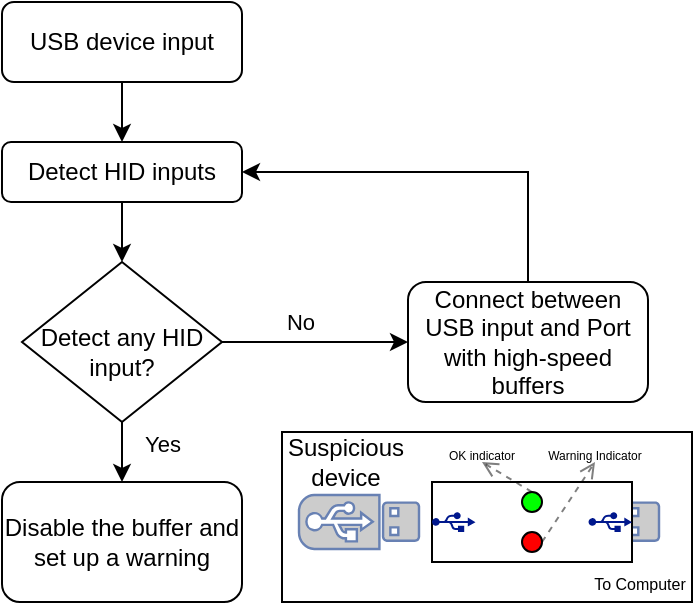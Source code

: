 <mxfile version="13.6.2" type="device"><diagram id="C5RBs43oDa-KdzZeNtuy" name="Page-1"><mxGraphModel dx="1185" dy="630" grid="1" gridSize="10" guides="1" tooltips="1" connect="1" arrows="1" fold="1" page="1" pageScale="1" pageWidth="827" pageHeight="1169" math="0" shadow="0"><root><mxCell id="WIyWlLk6GJQsqaUBKTNV-0"/><mxCell id="WIyWlLk6GJQsqaUBKTNV-1" parent="WIyWlLk6GJQsqaUBKTNV-0"/><mxCell id="Edn82D8gB_Uhk561wdNz-15" value="" style="fontColor=#0066CC;verticalAlign=top;verticalLabelPosition=bottom;labelPosition=center;align=center;html=1;outlineConnect=0;fillColor=#CCCCCC;strokeColor=#6881B3;gradientColor=none;gradientDirection=north;strokeWidth=2;shape=mxgraph.networks.usb_stick;rotation=90;" vertex="1" parent="WIyWlLk6GJQsqaUBKTNV-1"><mxGeometry x="445" y="270" width="27" height="60" as="geometry"/></mxCell><mxCell id="Edn82D8gB_Uhk561wdNz-1" style="edgeStyle=orthogonalEdgeStyle;rounded=0;orthogonalLoop=1;jettySize=auto;html=1;exitX=0.5;exitY=1;exitDx=0;exitDy=0;entryX=0.5;entryY=0;entryDx=0;entryDy=0;" edge="1" parent="WIyWlLk6GJQsqaUBKTNV-1" source="WIyWlLk6GJQsqaUBKTNV-3" target="Edn82D8gB_Uhk561wdNz-0"><mxGeometry relative="1" as="geometry"/></mxCell><mxCell id="WIyWlLk6GJQsqaUBKTNV-3" value="USB device input" style="rounded=1;whiteSpace=wrap;html=1;fontSize=12;glass=0;strokeWidth=1;shadow=0;" parent="WIyWlLk6GJQsqaUBKTNV-1" vertex="1"><mxGeometry x="160" y="40" width="120" height="40" as="geometry"/></mxCell><mxCell id="Edn82D8gB_Uhk561wdNz-4" style="edgeStyle=orthogonalEdgeStyle;rounded=0;orthogonalLoop=1;jettySize=auto;html=1;exitX=1;exitY=0.5;exitDx=0;exitDy=0;" edge="1" parent="WIyWlLk6GJQsqaUBKTNV-1" source="WIyWlLk6GJQsqaUBKTNV-6" target="WIyWlLk6GJQsqaUBKTNV-7"><mxGeometry relative="1" as="geometry"/></mxCell><mxCell id="Edn82D8gB_Uhk561wdNz-5" value="No" style="edgeLabel;html=1;align=center;verticalAlign=middle;resizable=0;points=[];" vertex="1" connectable="0" parent="Edn82D8gB_Uhk561wdNz-4"><mxGeometry x="-0.176" y="1" relative="1" as="geometry"><mxPoint y="-9" as="offset"/></mxGeometry></mxCell><mxCell id="Edn82D8gB_Uhk561wdNz-7" style="edgeStyle=orthogonalEdgeStyle;rounded=0;orthogonalLoop=1;jettySize=auto;html=1;exitX=0.5;exitY=1;exitDx=0;exitDy=0;entryX=0.5;entryY=0;entryDx=0;entryDy=0;" edge="1" parent="WIyWlLk6GJQsqaUBKTNV-1" source="WIyWlLk6GJQsqaUBKTNV-6" target="Edn82D8gB_Uhk561wdNz-6"><mxGeometry relative="1" as="geometry"/></mxCell><mxCell id="Edn82D8gB_Uhk561wdNz-8" value="Yes" style="edgeLabel;html=1;align=center;verticalAlign=middle;resizable=0;points=[];" vertex="1" connectable="0" parent="Edn82D8gB_Uhk561wdNz-7"><mxGeometry x="-0.263" y="4" relative="1" as="geometry"><mxPoint x="16" as="offset"/></mxGeometry></mxCell><mxCell id="WIyWlLk6GJQsqaUBKTNV-6" value="&lt;br&gt;Detect any HID input?" style="rhombus;whiteSpace=wrap;html=1;shadow=0;fontFamily=Helvetica;fontSize=12;align=center;strokeWidth=1;spacing=6;spacingTop=-4;" parent="WIyWlLk6GJQsqaUBKTNV-1" vertex="1"><mxGeometry x="170" y="170" width="100" height="80" as="geometry"/></mxCell><mxCell id="Edn82D8gB_Uhk561wdNz-3" style="edgeStyle=orthogonalEdgeStyle;rounded=0;orthogonalLoop=1;jettySize=auto;html=1;exitX=0.5;exitY=0;exitDx=0;exitDy=0;entryX=1;entryY=0.5;entryDx=0;entryDy=0;" edge="1" parent="WIyWlLk6GJQsqaUBKTNV-1" source="WIyWlLk6GJQsqaUBKTNV-7" target="Edn82D8gB_Uhk561wdNz-0"><mxGeometry relative="1" as="geometry"/></mxCell><mxCell id="WIyWlLk6GJQsqaUBKTNV-7" value="Connect between USB input and Port with high-speed buffers" style="rounded=1;whiteSpace=wrap;html=1;fontSize=12;glass=0;strokeWidth=1;shadow=0;" parent="WIyWlLk6GJQsqaUBKTNV-1" vertex="1"><mxGeometry x="363" y="180" width="120" height="60" as="geometry"/></mxCell><mxCell id="Edn82D8gB_Uhk561wdNz-2" style="edgeStyle=orthogonalEdgeStyle;rounded=0;orthogonalLoop=1;jettySize=auto;html=1;exitX=0.5;exitY=1;exitDx=0;exitDy=0;entryX=0.5;entryY=0;entryDx=0;entryDy=0;" edge="1" parent="WIyWlLk6GJQsqaUBKTNV-1" source="Edn82D8gB_Uhk561wdNz-0" target="WIyWlLk6GJQsqaUBKTNV-6"><mxGeometry relative="1" as="geometry"/></mxCell><mxCell id="Edn82D8gB_Uhk561wdNz-0" value="Detect HID inputs" style="rounded=1;whiteSpace=wrap;html=1;" vertex="1" parent="WIyWlLk6GJQsqaUBKTNV-1"><mxGeometry x="160" y="110" width="120" height="30" as="geometry"/></mxCell><mxCell id="Edn82D8gB_Uhk561wdNz-6" value="Disable the buffer and set up a warning" style="rounded=1;whiteSpace=wrap;html=1;" vertex="1" parent="WIyWlLk6GJQsqaUBKTNV-1"><mxGeometry x="160" y="280" width="120" height="60" as="geometry"/></mxCell><mxCell id="Edn82D8gB_Uhk561wdNz-10" value="" style="rounded=0;whiteSpace=wrap;html=1;" vertex="1" parent="WIyWlLk6GJQsqaUBKTNV-1"><mxGeometry x="375" y="280" width="100" height="40" as="geometry"/></mxCell><mxCell id="Edn82D8gB_Uhk561wdNz-11" value="" style="aspect=fixed;pointerEvents=1;shadow=0;dashed=0;html=1;strokeColor=none;labelPosition=center;verticalLabelPosition=bottom;verticalAlign=top;align=center;fillColor=#00188D;shape=mxgraph.mscae.enterprise.usb" vertex="1" parent="WIyWlLk6GJQsqaUBKTNV-1"><mxGeometry x="375" y="295" width="21.74" height="10" as="geometry"/></mxCell><mxCell id="Edn82D8gB_Uhk561wdNz-13" value="" style="aspect=fixed;pointerEvents=1;shadow=0;dashed=0;html=1;strokeColor=none;labelPosition=center;verticalLabelPosition=bottom;verticalAlign=top;align=center;fillColor=#00188D;shape=mxgraph.mscae.enterprise.usb" vertex="1" parent="WIyWlLk6GJQsqaUBKTNV-1"><mxGeometry x="453.26" y="295" width="21.74" height="10" as="geometry"/></mxCell><mxCell id="Edn82D8gB_Uhk561wdNz-14" value="" style="fontColor=#0066CC;verticalAlign=top;verticalLabelPosition=bottom;labelPosition=center;align=center;html=1;outlineConnect=0;fillColor=#CCCCCC;strokeColor=#6881B3;gradientColor=none;gradientDirection=north;strokeWidth=2;shape=mxgraph.networks.usb_stick;rotation=90;" vertex="1" parent="WIyWlLk6GJQsqaUBKTNV-1"><mxGeometry x="325" y="270" width="27" height="60" as="geometry"/></mxCell><mxCell id="Edn82D8gB_Uhk561wdNz-16" value="" style="ellipse;whiteSpace=wrap;html=1;aspect=fixed;fillColor=#00FF00;" vertex="1" parent="WIyWlLk6GJQsqaUBKTNV-1"><mxGeometry x="420" y="285" width="10" height="10" as="geometry"/></mxCell><mxCell id="Edn82D8gB_Uhk561wdNz-17" value="" style="ellipse;whiteSpace=wrap;html=1;aspect=fixed;fillColor=#FF0000;" vertex="1" parent="WIyWlLk6GJQsqaUBKTNV-1"><mxGeometry x="420" y="305" width="10" height="10" as="geometry"/></mxCell><mxCell id="Edn82D8gB_Uhk561wdNz-18" value="Suspicious device" style="text;html=1;strokeColor=none;fillColor=none;align=center;verticalAlign=middle;whiteSpace=wrap;rounded=0;" vertex="1" parent="WIyWlLk6GJQsqaUBKTNV-1"><mxGeometry x="312" y="260" width="40" height="20" as="geometry"/></mxCell><mxCell id="Edn82D8gB_Uhk561wdNz-19" value="&lt;font style=&quot;font-size: 6px&quot;&gt;OK indicator&lt;/font&gt;" style="text;html=1;strokeColor=none;fillColor=none;align=center;verticalAlign=middle;whiteSpace=wrap;rounded=0;" vertex="1" parent="WIyWlLk6GJQsqaUBKTNV-1"><mxGeometry x="380" y="260" width="40" height="10" as="geometry"/></mxCell><mxCell id="Edn82D8gB_Uhk561wdNz-20" value="&lt;font style=&quot;font-size: 6px&quot;&gt;Warning Indicator&lt;/font&gt;" style="text;html=1;strokeColor=none;fillColor=none;align=center;verticalAlign=middle;whiteSpace=wrap;rounded=0;" vertex="1" parent="WIyWlLk6GJQsqaUBKTNV-1"><mxGeometry x="430" y="260" width="53" height="10" as="geometry"/></mxCell><mxCell id="Edn82D8gB_Uhk561wdNz-22" value="" style="endArrow=open;html=1;entryX=0.5;entryY=1;entryDx=0;entryDy=0;exitX=0.5;exitY=0;exitDx=0;exitDy=0;rounded=1;endFill=0;strokeWidth=1;dashed=1;opacity=50;" edge="1" parent="WIyWlLk6GJQsqaUBKTNV-1" source="Edn82D8gB_Uhk561wdNz-16" target="Edn82D8gB_Uhk561wdNz-19"><mxGeometry width="50" height="50" relative="1" as="geometry"><mxPoint x="405" y="310" as="sourcePoint"/><mxPoint x="455" y="260" as="targetPoint"/></mxGeometry></mxCell><mxCell id="Edn82D8gB_Uhk561wdNz-23" value="" style="endArrow=open;html=1;entryX=0.5;entryY=1;entryDx=0;entryDy=0;rounded=1;endFill=0;exitX=1;exitY=0.5;exitDx=0;exitDy=0;dashed=1;opacity=50;" edge="1" parent="WIyWlLk6GJQsqaUBKTNV-1" source="Edn82D8gB_Uhk561wdNz-17" target="Edn82D8gB_Uhk561wdNz-20"><mxGeometry width="50" height="50" relative="1" as="geometry"><mxPoint x="435" y="295" as="sourcePoint"/><mxPoint x="450" y="270" as="targetPoint"/></mxGeometry></mxCell><mxCell id="Edn82D8gB_Uhk561wdNz-24" value="&lt;font style=&quot;font-size: 8px&quot;&gt;To Computer&lt;/font&gt;" style="text;html=1;strokeColor=none;fillColor=none;align=center;verticalAlign=middle;whiteSpace=wrap;rounded=0;" vertex="1" parent="WIyWlLk6GJQsqaUBKTNV-1"><mxGeometry x="453.26" y="320" width="52" height="20" as="geometry"/></mxCell><mxCell id="Edn82D8gB_Uhk561wdNz-25" value="" style="rounded=0;whiteSpace=wrap;html=1;fillColor=none;" vertex="1" parent="WIyWlLk6GJQsqaUBKTNV-1"><mxGeometry x="300" y="255" width="205" height="85" as="geometry"/></mxCell></root></mxGraphModel></diagram></mxfile>